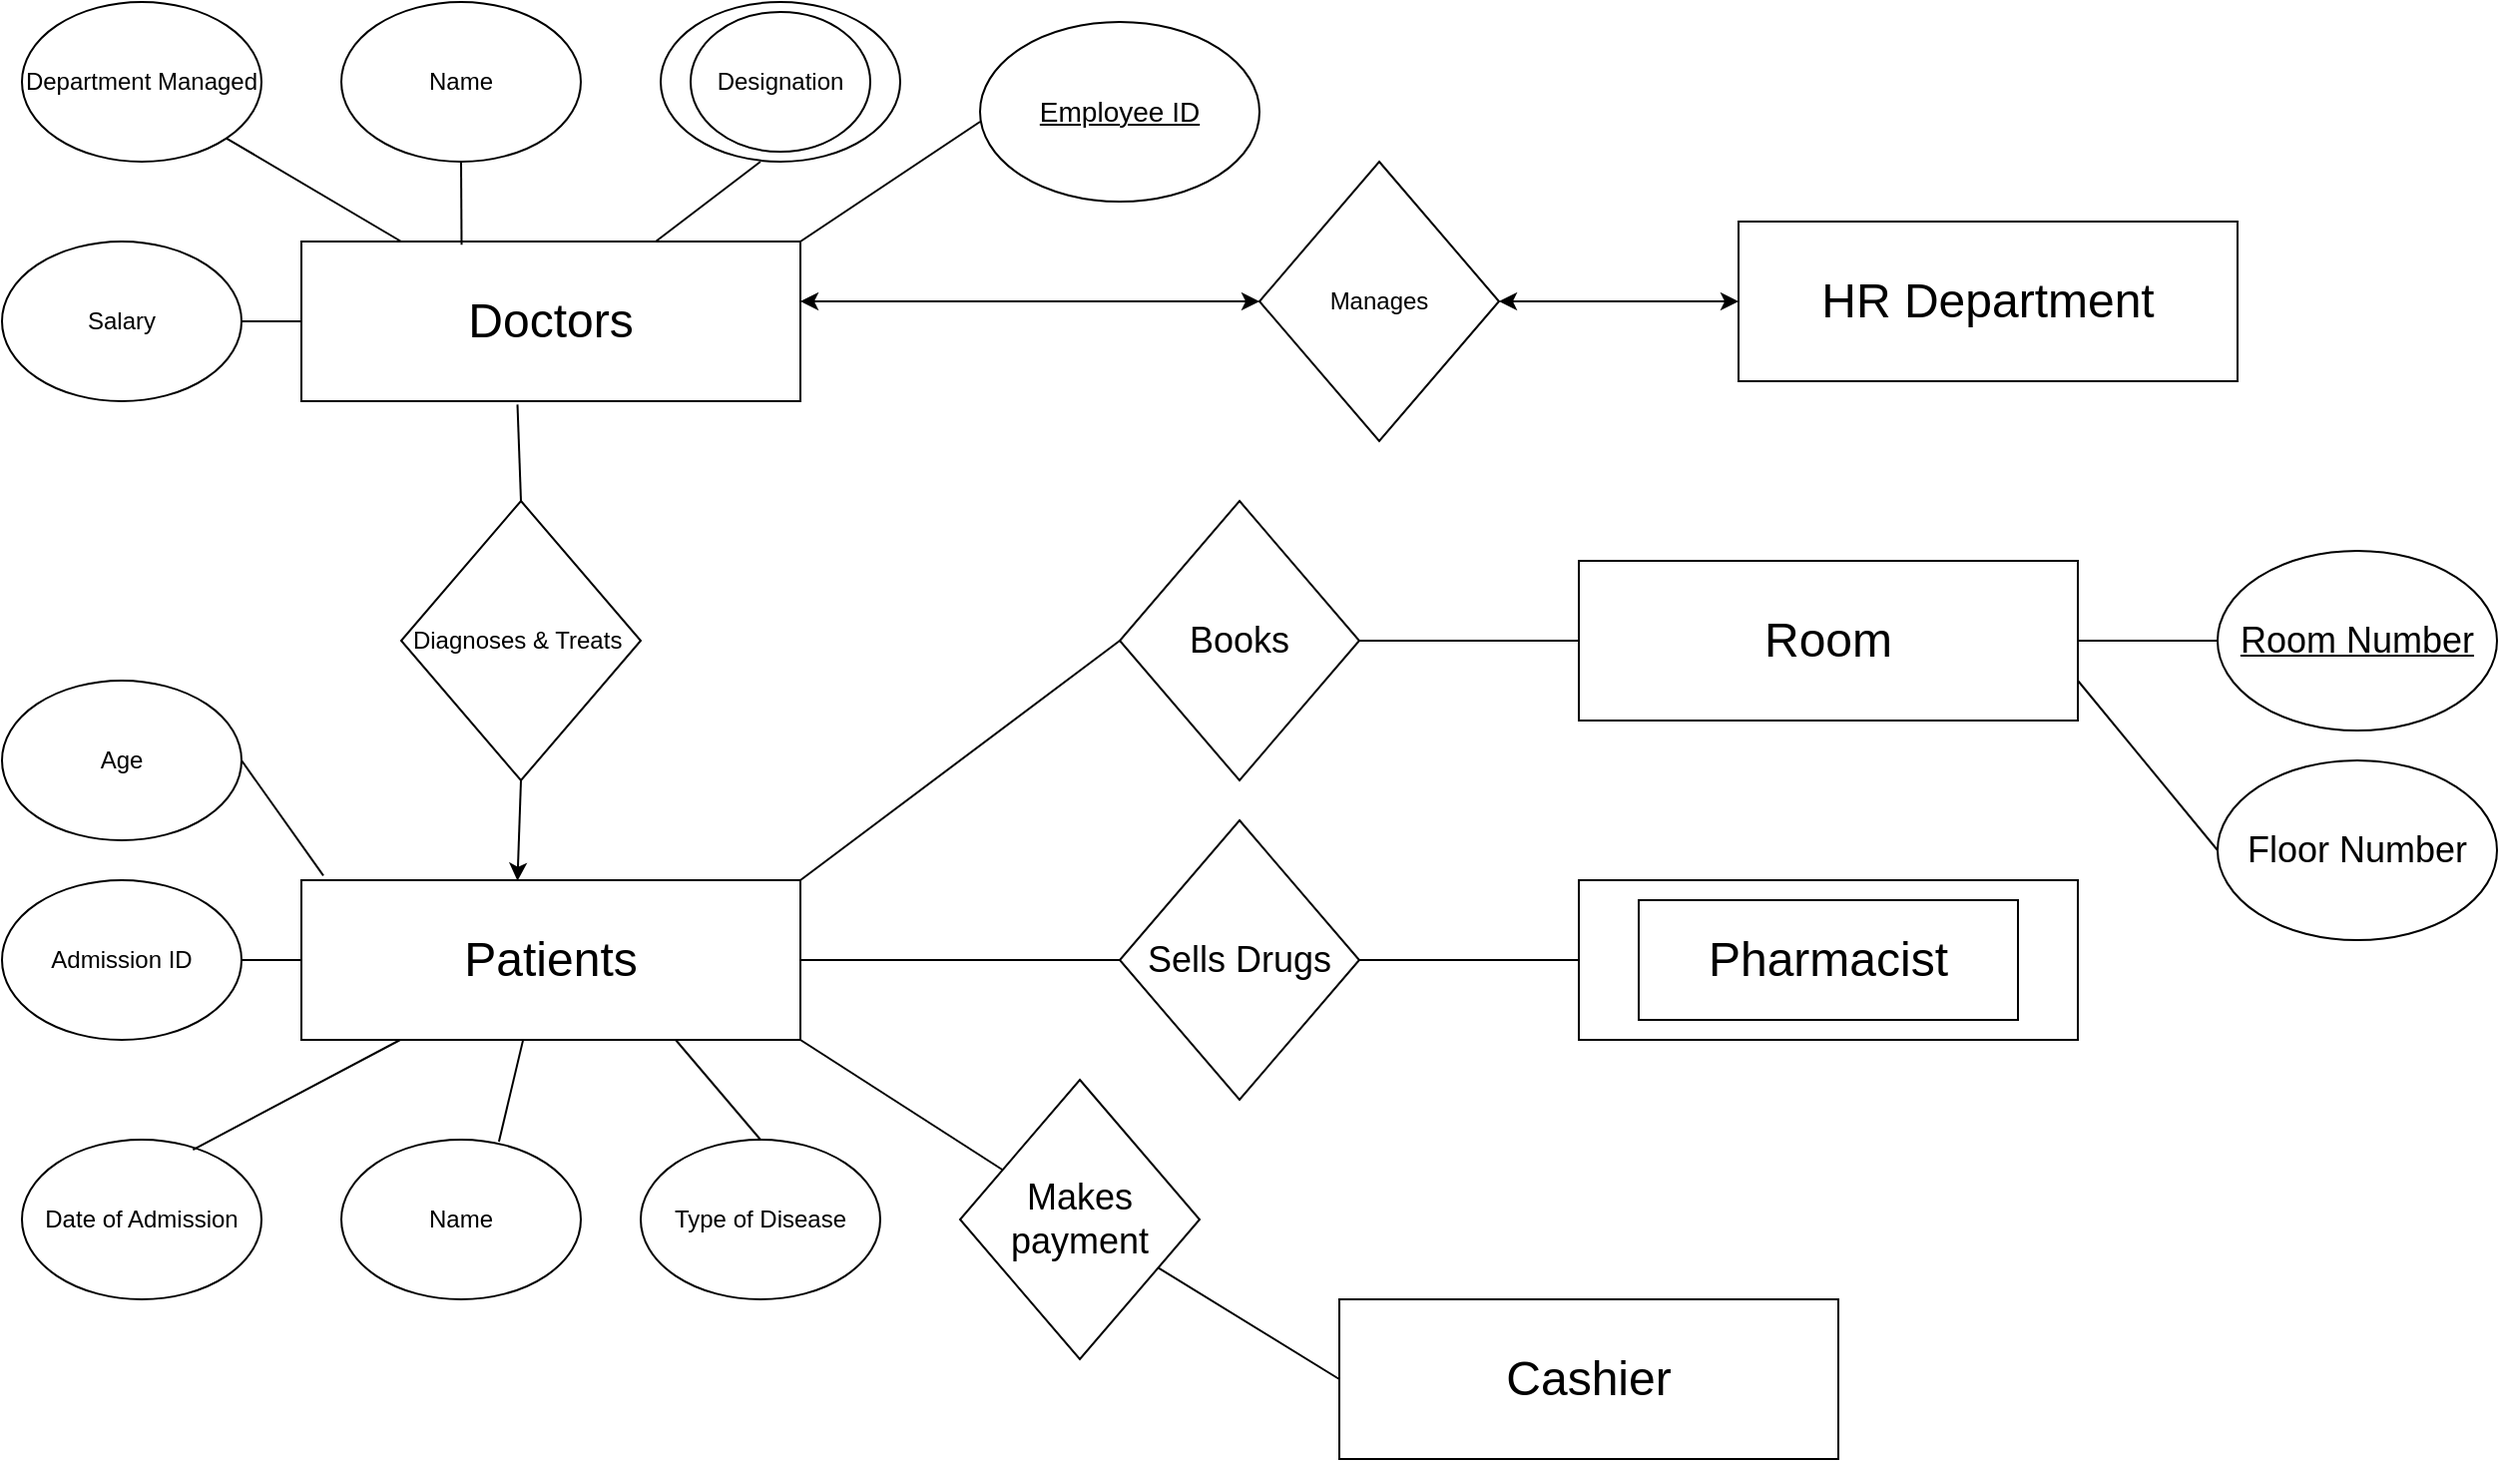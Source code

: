 <mxfile version="24.0.0" type="device">
  <diagram id="R2lEEEUBdFMjLlhIrx00" name="Page-1">
    <mxGraphModel dx="1485" dy="789" grid="1" gridSize="10" guides="1" tooltips="1" connect="1" arrows="1" fold="1" page="1" pageScale="1" pageWidth="1200" pageHeight="1920" math="0" shadow="0" extFonts="Permanent Marker^https://fonts.googleapis.com/css?family=Permanent+Marker">
      <root>
        <mxCell id="0" />
        <mxCell id="1" parent="0" />
        <mxCell id="UQB-D1hp-aY6Sn5aEktv-2" value="Department Managed" style="ellipse;whiteSpace=wrap;html=1;" vertex="1" parent="1">
          <mxGeometry x="20" y="40" width="120" height="80" as="geometry" />
        </mxCell>
        <mxCell id="UQB-D1hp-aY6Sn5aEktv-3" value="Name" style="ellipse;whiteSpace=wrap;html=1;" vertex="1" parent="1">
          <mxGeometry x="180" y="40" width="120" height="80" as="geometry" />
        </mxCell>
        <mxCell id="UQB-D1hp-aY6Sn5aEktv-5" value="&lt;font style=&quot;font-size: 12px;&quot;&gt;Salary&lt;/font&gt;" style="ellipse;whiteSpace=wrap;html=1;" vertex="1" parent="1">
          <mxGeometry x="10" y="160" width="120" height="80" as="geometry" />
        </mxCell>
        <mxCell id="UQB-D1hp-aY6Sn5aEktv-6" value="&lt;font style=&quot;font-size: 24px;&quot;&gt;Doctors&lt;/font&gt;" style="rounded=0;whiteSpace=wrap;html=1;" vertex="1" parent="1">
          <mxGeometry x="160" y="160" width="250" height="80" as="geometry" />
        </mxCell>
        <mxCell id="UQB-D1hp-aY6Sn5aEktv-7" value="Diagnoses &amp;amp; Treats&amp;nbsp;" style="rhombus;whiteSpace=wrap;html=1;" vertex="1" parent="1">
          <mxGeometry x="210" y="290" width="120" height="140" as="geometry" />
        </mxCell>
        <mxCell id="UQB-D1hp-aY6Sn5aEktv-8" value="&lt;font style=&quot;font-size: 24px;&quot;&gt;Patients&lt;/font&gt;" style="rounded=0;whiteSpace=wrap;html=1;" vertex="1" parent="1">
          <mxGeometry x="160" y="480" width="250" height="80" as="geometry" />
        </mxCell>
        <mxCell id="UQB-D1hp-aY6Sn5aEktv-9" value="Date of Admission" style="ellipse;whiteSpace=wrap;html=1;" vertex="1" parent="1">
          <mxGeometry x="20" y="610" width="120" height="80" as="geometry" />
        </mxCell>
        <mxCell id="UQB-D1hp-aY6Sn5aEktv-10" value="Name" style="ellipse;whiteSpace=wrap;html=1;" vertex="1" parent="1">
          <mxGeometry x="180" y="610" width="120" height="80" as="geometry" />
        </mxCell>
        <mxCell id="UQB-D1hp-aY6Sn5aEktv-11" value="Type of Disease" style="ellipse;whiteSpace=wrap;html=1;" vertex="1" parent="1">
          <mxGeometry x="330" y="610" width="120" height="80" as="geometry" />
        </mxCell>
        <mxCell id="UQB-D1hp-aY6Sn5aEktv-14" value="" style="endArrow=none;html=1;rounded=0;entryX=0.5;entryY=0;entryDx=0;entryDy=0;exitX=0.433;exitY=1.021;exitDx=0;exitDy=0;exitPerimeter=0;" edge="1" parent="1" source="UQB-D1hp-aY6Sn5aEktv-6" target="UQB-D1hp-aY6Sn5aEktv-7">
          <mxGeometry width="50" height="50" relative="1" as="geometry">
            <mxPoint x="400" y="460" as="sourcePoint" />
            <mxPoint x="450" y="410" as="targetPoint" />
          </mxGeometry>
        </mxCell>
        <mxCell id="UQB-D1hp-aY6Sn5aEktv-18" value="" style="endArrow=none;html=1;rounded=0;entryX=1;entryY=0.5;entryDx=0;entryDy=0;" edge="1" parent="1" source="UQB-D1hp-aY6Sn5aEktv-6" target="UQB-D1hp-aY6Sn5aEktv-5">
          <mxGeometry width="50" height="50" relative="1" as="geometry">
            <mxPoint x="400" y="460" as="sourcePoint" />
            <mxPoint x="450" y="410" as="targetPoint" />
          </mxGeometry>
        </mxCell>
        <mxCell id="UQB-D1hp-aY6Sn5aEktv-19" value="" style="endArrow=none;html=1;rounded=0;exitX=0.714;exitY=0.063;exitDx=0;exitDy=0;exitPerimeter=0;" edge="1" parent="1" source="UQB-D1hp-aY6Sn5aEktv-9" target="UQB-D1hp-aY6Sn5aEktv-8">
          <mxGeometry width="50" height="50" relative="1" as="geometry">
            <mxPoint x="400" y="460" as="sourcePoint" />
            <mxPoint x="450" y="410" as="targetPoint" />
          </mxGeometry>
        </mxCell>
        <mxCell id="UQB-D1hp-aY6Sn5aEktv-20" value="" style="endArrow=none;html=1;rounded=0;exitX=0.444;exitY=1.004;exitDx=0;exitDy=0;exitPerimeter=0;entryX=0.658;entryY=0.013;entryDx=0;entryDy=0;entryPerimeter=0;" edge="1" parent="1" source="UQB-D1hp-aY6Sn5aEktv-8" target="UQB-D1hp-aY6Sn5aEktv-10">
          <mxGeometry width="50" height="50" relative="1" as="geometry">
            <mxPoint x="400" y="460" as="sourcePoint" />
            <mxPoint x="450" y="410" as="targetPoint" />
          </mxGeometry>
        </mxCell>
        <mxCell id="UQB-D1hp-aY6Sn5aEktv-21" value="" style="endArrow=none;html=1;rounded=0;exitX=0.75;exitY=1;exitDx=0;exitDy=0;entryX=0.5;entryY=0;entryDx=0;entryDy=0;" edge="1" parent="1" source="UQB-D1hp-aY6Sn5aEktv-8" target="UQB-D1hp-aY6Sn5aEktv-11">
          <mxGeometry width="50" height="50" relative="1" as="geometry">
            <mxPoint x="400" y="460" as="sourcePoint" />
            <mxPoint x="450" y="410" as="targetPoint" />
          </mxGeometry>
        </mxCell>
        <mxCell id="UQB-D1hp-aY6Sn5aEktv-22" value="" style="endArrow=none;html=1;rounded=0;exitX=1;exitY=1;exitDx=0;exitDy=0;entryX=0.2;entryY=0;entryDx=0;entryDy=0;entryPerimeter=0;" edge="1" parent="1" source="UQB-D1hp-aY6Sn5aEktv-2" target="UQB-D1hp-aY6Sn5aEktv-6">
          <mxGeometry width="50" height="50" relative="1" as="geometry">
            <mxPoint x="400" y="460" as="sourcePoint" />
            <mxPoint x="450" y="410" as="targetPoint" />
          </mxGeometry>
        </mxCell>
        <mxCell id="UQB-D1hp-aY6Sn5aEktv-23" value="" style="endArrow=none;html=1;rounded=0;entryX=0.5;entryY=1;entryDx=0;entryDy=0;" edge="1" parent="1" source="UQB-D1hp-aY6Sn5aEktv-6">
          <mxGeometry width="50" height="50" relative="1" as="geometry">
            <mxPoint x="400" y="460" as="sourcePoint" />
            <mxPoint x="390" y="120" as="targetPoint" />
          </mxGeometry>
        </mxCell>
        <mxCell id="UQB-D1hp-aY6Sn5aEktv-24" value="" style="endArrow=none;html=1;rounded=0;entryX=0.5;entryY=1;entryDx=0;entryDy=0;exitX=0.321;exitY=0.021;exitDx=0;exitDy=0;exitPerimeter=0;" edge="1" parent="1" source="UQB-D1hp-aY6Sn5aEktv-6" target="UQB-D1hp-aY6Sn5aEktv-3">
          <mxGeometry width="50" height="50" relative="1" as="geometry">
            <mxPoint x="400" y="460" as="sourcePoint" />
            <mxPoint x="450" y="410" as="targetPoint" />
          </mxGeometry>
        </mxCell>
        <mxCell id="UQB-D1hp-aY6Sn5aEktv-27" value="&lt;font style=&quot;font-size: 18px;&quot;&gt;Sells Drugs&lt;/font&gt;" style="rhombus;whiteSpace=wrap;html=1;" vertex="1" parent="1">
          <mxGeometry x="570" y="450" width="120" height="140" as="geometry" />
        </mxCell>
        <mxCell id="UQB-D1hp-aY6Sn5aEktv-28" value="" style="endArrow=none;html=1;rounded=0;entryX=0;entryY=0.5;entryDx=0;entryDy=0;" edge="1" parent="1" source="UQB-D1hp-aY6Sn5aEktv-8" target="UQB-D1hp-aY6Sn5aEktv-27">
          <mxGeometry width="50" height="50" relative="1" as="geometry">
            <mxPoint x="410" y="460" as="sourcePoint" />
            <mxPoint x="460" y="410" as="targetPoint" />
          </mxGeometry>
        </mxCell>
        <mxCell id="UQB-D1hp-aY6Sn5aEktv-29" value="" style="endArrow=none;html=1;rounded=0;exitX=1;exitY=0.5;exitDx=0;exitDy=0;entryX=0;entryY=0.5;entryDx=0;entryDy=0;" edge="1" parent="1" source="UQB-D1hp-aY6Sn5aEktv-27">
          <mxGeometry width="50" height="50" relative="1" as="geometry">
            <mxPoint x="660" y="450" as="sourcePoint" />
            <mxPoint x="800" y="520" as="targetPoint" />
          </mxGeometry>
        </mxCell>
        <mxCell id="UQB-D1hp-aY6Sn5aEktv-31" value="&lt;font style=&quot;font-size: 24px;&quot;&gt;Cashier&lt;/font&gt;" style="rounded=0;whiteSpace=wrap;html=1;" vertex="1" parent="1">
          <mxGeometry x="680" y="690" width="250" height="80" as="geometry" />
        </mxCell>
        <mxCell id="UQB-D1hp-aY6Sn5aEktv-33" value="&lt;span style=&quot;font-size: 18px;&quot;&gt;Makes payment&lt;/span&gt;" style="rhombus;whiteSpace=wrap;html=1;" vertex="1" parent="1">
          <mxGeometry x="490" y="580" width="120" height="140" as="geometry" />
        </mxCell>
        <mxCell id="UQB-D1hp-aY6Sn5aEktv-34" value="" style="endArrow=none;html=1;rounded=0;exitX=1;exitY=1;exitDx=0;exitDy=0;" edge="1" parent="1" source="UQB-D1hp-aY6Sn5aEktv-8" target="UQB-D1hp-aY6Sn5aEktv-33">
          <mxGeometry width="50" height="50" relative="1" as="geometry">
            <mxPoint x="400" y="460" as="sourcePoint" />
            <mxPoint x="450" y="410" as="targetPoint" />
          </mxGeometry>
        </mxCell>
        <mxCell id="UQB-D1hp-aY6Sn5aEktv-35" value="" style="endArrow=none;html=1;rounded=0;entryX=0;entryY=0.5;entryDx=0;entryDy=0;" edge="1" parent="1" source="UQB-D1hp-aY6Sn5aEktv-33" target="UQB-D1hp-aY6Sn5aEktv-31">
          <mxGeometry width="50" height="50" relative="1" as="geometry">
            <mxPoint x="610" y="810" as="sourcePoint" />
            <mxPoint x="660" y="760" as="targetPoint" />
          </mxGeometry>
        </mxCell>
        <mxCell id="UQB-D1hp-aY6Sn5aEktv-36" value="&lt;font style=&quot;font-size: 24px;&quot;&gt;HR Department&lt;/font&gt;" style="rounded=0;whiteSpace=wrap;html=1;" vertex="1" parent="1">
          <mxGeometry x="880" y="150" width="250" height="80" as="geometry" />
        </mxCell>
        <mxCell id="UQB-D1hp-aY6Sn5aEktv-42" value="" style="rounded=0;whiteSpace=wrap;html=1;" vertex="1" parent="1">
          <mxGeometry x="800" y="480" width="250" height="80" as="geometry" />
        </mxCell>
        <mxCell id="UQB-D1hp-aY6Sn5aEktv-43" value="&lt;font style=&quot;font-size: 24px;&quot;&gt;Pharmacist&lt;/font&gt;" style="rounded=0;whiteSpace=wrap;html=1;" vertex="1" parent="1">
          <mxGeometry x="830" y="490" width="190" height="60" as="geometry" />
        </mxCell>
        <mxCell id="UQB-D1hp-aY6Sn5aEktv-44" value="" style="endArrow=classic;html=1;rounded=0;exitX=0.5;exitY=1;exitDx=0;exitDy=0;entryX=0.433;entryY=0.004;entryDx=0;entryDy=0;entryPerimeter=0;" edge="1" parent="1" source="UQB-D1hp-aY6Sn5aEktv-7" target="UQB-D1hp-aY6Sn5aEktv-8">
          <mxGeometry width="50" height="50" relative="1" as="geometry">
            <mxPoint x="400" y="450" as="sourcePoint" />
            <mxPoint x="450" y="400" as="targetPoint" />
          </mxGeometry>
        </mxCell>
        <mxCell id="UQB-D1hp-aY6Sn5aEktv-47" value="&lt;u&gt;&lt;font style=&quot;font-size: 14px;&quot;&gt;Employee ID&lt;/font&gt;&lt;/u&gt;" style="ellipse;whiteSpace=wrap;html=1;" vertex="1" parent="1">
          <mxGeometry x="500" y="50" width="140" height="90" as="geometry" />
        </mxCell>
        <mxCell id="UQB-D1hp-aY6Sn5aEktv-52" value="Manages" style="rhombus;whiteSpace=wrap;html=1;" vertex="1" parent="1">
          <mxGeometry x="640" y="120" width="120" height="140" as="geometry" />
        </mxCell>
        <mxCell id="UQB-D1hp-aY6Sn5aEktv-54" value="" style="endArrow=classic;startArrow=classic;html=1;rounded=0;entryX=0;entryY=0.5;entryDx=0;entryDy=0;exitX=1;exitY=0.5;exitDx=0;exitDy=0;" edge="1" parent="1" source="UQB-D1hp-aY6Sn5aEktv-52" target="UQB-D1hp-aY6Sn5aEktv-36">
          <mxGeometry width="50" height="50" relative="1" as="geometry">
            <mxPoint x="740" y="140" as="sourcePoint" />
            <mxPoint x="790" y="90" as="targetPoint" />
          </mxGeometry>
        </mxCell>
        <mxCell id="UQB-D1hp-aY6Sn5aEktv-56" value="" style="endArrow=classic;startArrow=classic;html=1;rounded=0;" edge="1" parent="1" target="UQB-D1hp-aY6Sn5aEktv-52">
          <mxGeometry width="50" height="50" relative="1" as="geometry">
            <mxPoint x="410" y="190" as="sourcePoint" />
            <mxPoint x="460" y="140" as="targetPoint" />
          </mxGeometry>
        </mxCell>
        <mxCell id="UQB-D1hp-aY6Sn5aEktv-59" value="&lt;font style=&quot;font-size: 24px;&quot;&gt;Room&lt;/font&gt;" style="rounded=0;whiteSpace=wrap;html=1;" vertex="1" parent="1">
          <mxGeometry x="800" y="320" width="250" height="80" as="geometry" />
        </mxCell>
        <mxCell id="UQB-D1hp-aY6Sn5aEktv-64" value="&lt;font style=&quot;font-size: 18px;&quot;&gt;Books&lt;/font&gt;" style="rhombus;whiteSpace=wrap;html=1;" vertex="1" parent="1">
          <mxGeometry x="570" y="290" width="120" height="140" as="geometry" />
        </mxCell>
        <mxCell id="UQB-D1hp-aY6Sn5aEktv-65" value="" style="endArrow=none;html=1;rounded=0;exitX=1;exitY=0;exitDx=0;exitDy=0;" edge="1" parent="1" source="UQB-D1hp-aY6Sn5aEktv-6">
          <mxGeometry width="50" height="50" relative="1" as="geometry">
            <mxPoint x="450" y="150" as="sourcePoint" />
            <mxPoint x="500" y="100" as="targetPoint" />
          </mxGeometry>
        </mxCell>
        <mxCell id="UQB-D1hp-aY6Sn5aEktv-66" value="" style="endArrow=none;html=1;rounded=0;entryX=0;entryY=0.5;entryDx=0;entryDy=0;" edge="1" parent="1" target="UQB-D1hp-aY6Sn5aEktv-64">
          <mxGeometry width="50" height="50" relative="1" as="geometry">
            <mxPoint x="410" y="480" as="sourcePoint" />
            <mxPoint x="460" y="430" as="targetPoint" />
          </mxGeometry>
        </mxCell>
        <mxCell id="UQB-D1hp-aY6Sn5aEktv-67" value="" style="endArrow=none;html=1;rounded=0;entryX=0;entryY=0.5;entryDx=0;entryDy=0;" edge="1" parent="1" target="UQB-D1hp-aY6Sn5aEktv-59">
          <mxGeometry width="50" height="50" relative="1" as="geometry">
            <mxPoint x="690" y="360" as="sourcePoint" />
            <mxPoint x="740" y="310" as="targetPoint" />
          </mxGeometry>
        </mxCell>
        <mxCell id="UQB-D1hp-aY6Sn5aEktv-68" value="&lt;u&gt;&lt;font style=&quot;font-size: 18px;&quot;&gt;Room Number&lt;/font&gt;&lt;/u&gt;" style="ellipse;whiteSpace=wrap;html=1;" vertex="1" parent="1">
          <mxGeometry x="1120" y="315" width="140" height="90" as="geometry" />
        </mxCell>
        <mxCell id="UQB-D1hp-aY6Sn5aEktv-71" value="&lt;font style=&quot;font-size: 18px;&quot;&gt;Floor Number&lt;/font&gt;" style="ellipse;whiteSpace=wrap;html=1;" vertex="1" parent="1">
          <mxGeometry x="1120" y="420" width="140" height="90" as="geometry" />
        </mxCell>
        <mxCell id="UQB-D1hp-aY6Sn5aEktv-72" value="" style="endArrow=none;html=1;rounded=0;entryX=0;entryY=0.5;entryDx=0;entryDy=0;" edge="1" parent="1" target="UQB-D1hp-aY6Sn5aEktv-71">
          <mxGeometry width="50" height="50" relative="1" as="geometry">
            <mxPoint x="1050" y="380" as="sourcePoint" />
            <mxPoint x="1100" y="330" as="targetPoint" />
          </mxGeometry>
        </mxCell>
        <mxCell id="UQB-D1hp-aY6Sn5aEktv-74" value="" style="endArrow=none;html=1;rounded=0;entryX=0;entryY=0.5;entryDx=0;entryDy=0;" edge="1" parent="1" target="UQB-D1hp-aY6Sn5aEktv-68">
          <mxGeometry width="50" height="50" relative="1" as="geometry">
            <mxPoint x="1050" y="360" as="sourcePoint" />
            <mxPoint x="1110" y="360" as="targetPoint" />
          </mxGeometry>
        </mxCell>
        <mxCell id="UQB-D1hp-aY6Sn5aEktv-77" value="Admission ID" style="ellipse;whiteSpace=wrap;html=1;" vertex="1" parent="1">
          <mxGeometry x="10" y="480" width="120" height="80" as="geometry" />
        </mxCell>
        <mxCell id="UQB-D1hp-aY6Sn5aEktv-78" value="" style="endArrow=none;html=1;rounded=0;entryX=0;entryY=0.5;entryDx=0;entryDy=0;" edge="1" parent="1" target="UQB-D1hp-aY6Sn5aEktv-8">
          <mxGeometry width="50" height="50" relative="1" as="geometry">
            <mxPoint x="130" y="520" as="sourcePoint" />
            <mxPoint x="180" y="470" as="targetPoint" />
          </mxGeometry>
        </mxCell>
        <mxCell id="UQB-D1hp-aY6Sn5aEktv-79" value="Age" style="ellipse;whiteSpace=wrap;html=1;" vertex="1" parent="1">
          <mxGeometry x="10" y="380" width="120" height="80" as="geometry" />
        </mxCell>
        <mxCell id="UQB-D1hp-aY6Sn5aEktv-80" value="" style="endArrow=none;html=1;rounded=0;entryX=0.044;entryY=-0.029;entryDx=0;entryDy=0;entryPerimeter=0;exitX=1;exitY=0.5;exitDx=0;exitDy=0;" edge="1" parent="1" source="UQB-D1hp-aY6Sn5aEktv-79" target="UQB-D1hp-aY6Sn5aEktv-8">
          <mxGeometry width="50" height="50" relative="1" as="geometry">
            <mxPoint x="130" y="430" as="sourcePoint" />
            <mxPoint x="180" y="380" as="targetPoint" />
          </mxGeometry>
        </mxCell>
        <mxCell id="UQB-D1hp-aY6Sn5aEktv-81" value="" style="ellipse;whiteSpace=wrap;html=1;" vertex="1" parent="1">
          <mxGeometry x="340" y="40" width="120" height="80" as="geometry" />
        </mxCell>
        <mxCell id="UQB-D1hp-aY6Sn5aEktv-82" value="Designation" style="ellipse;whiteSpace=wrap;html=1;" vertex="1" parent="1">
          <mxGeometry x="355" y="45" width="90" height="70" as="geometry" />
        </mxCell>
      </root>
    </mxGraphModel>
  </diagram>
</mxfile>
